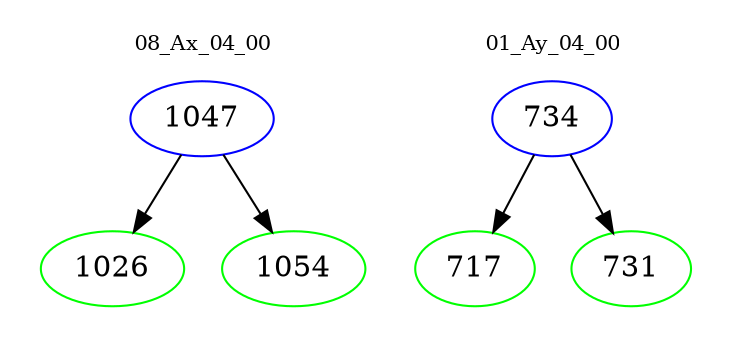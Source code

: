 digraph{
subgraph cluster_0 {
color = white
label = "08_Ax_04_00";
fontsize=10;
T0_1047 [label="1047", color="blue"]
T0_1047 -> T0_1026 [color="black"]
T0_1026 [label="1026", color="green"]
T0_1047 -> T0_1054 [color="black"]
T0_1054 [label="1054", color="green"]
}
subgraph cluster_1 {
color = white
label = "01_Ay_04_00";
fontsize=10;
T1_734 [label="734", color="blue"]
T1_734 -> T1_717 [color="black"]
T1_717 [label="717", color="green"]
T1_734 -> T1_731 [color="black"]
T1_731 [label="731", color="green"]
}
}
